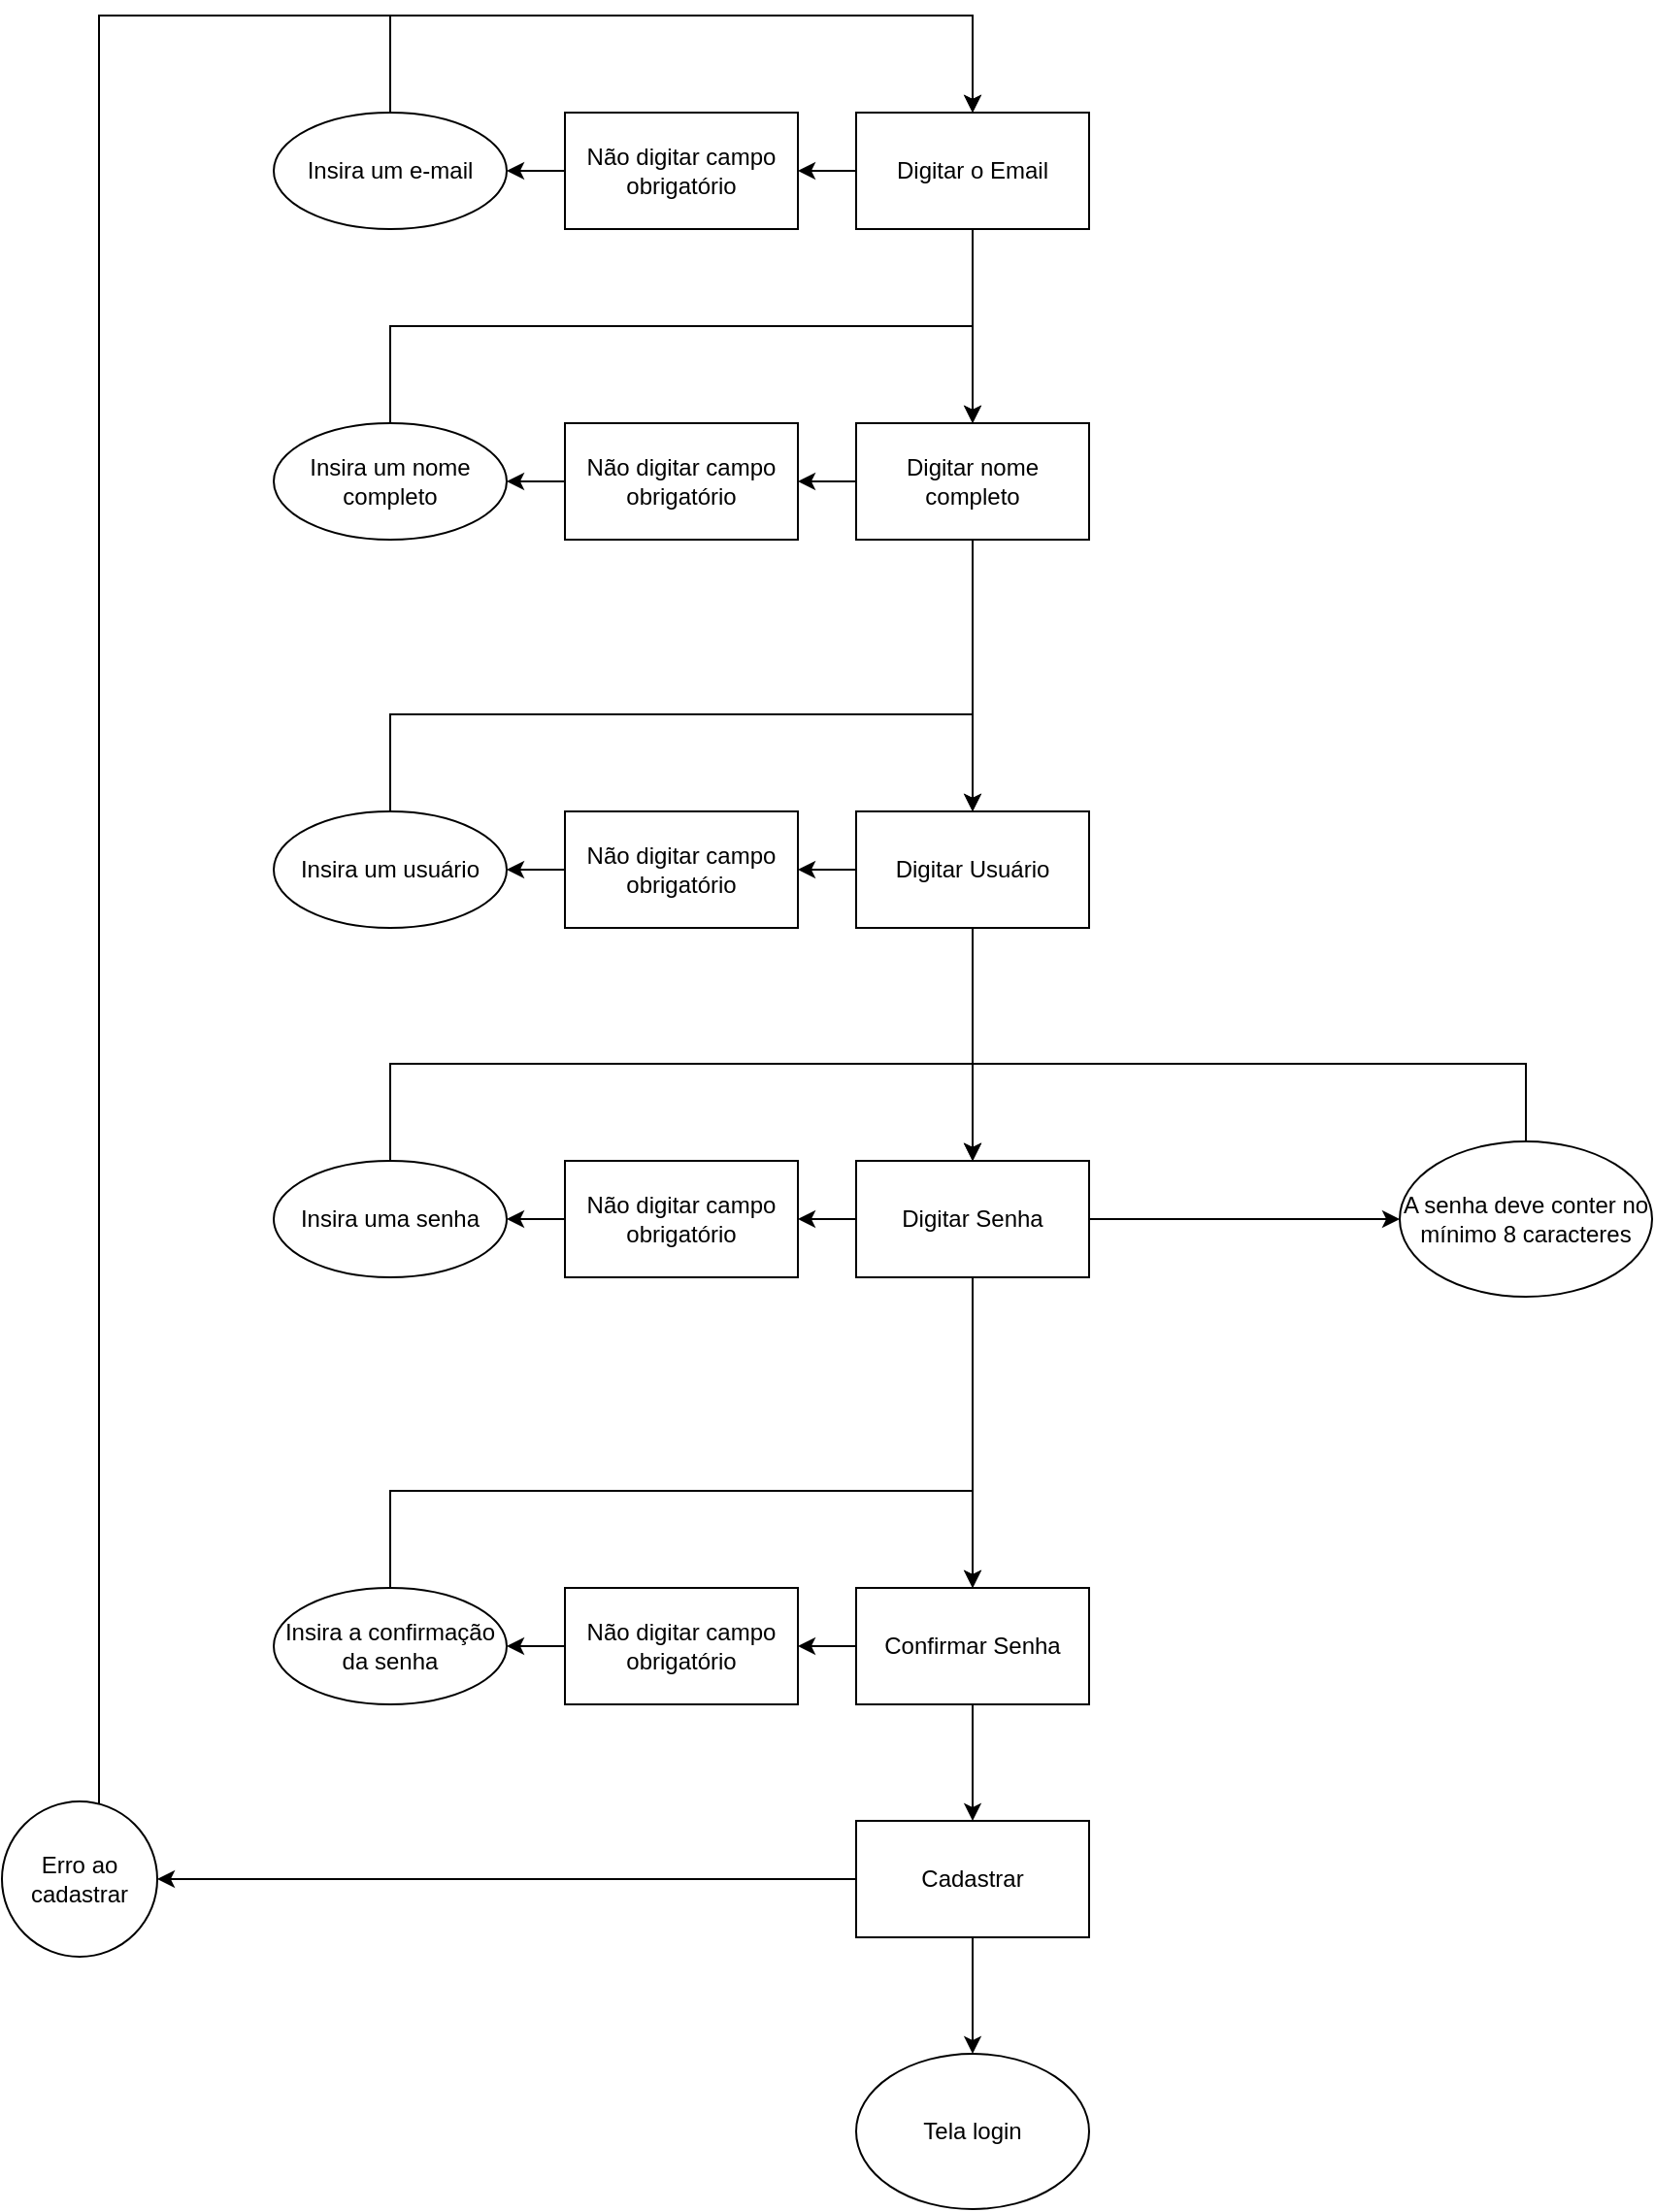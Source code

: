 <mxfile version="24.7.6">
  <diagram name="Página-1" id="m51AZlesysTWS4gtmlsb">
    <mxGraphModel dx="2014" dy="638" grid="1" gridSize="10" guides="1" tooltips="1" connect="1" arrows="1" fold="1" page="1" pageScale="1" pageWidth="827" pageHeight="1169" math="0" shadow="0">
      <root>
        <mxCell id="0" />
        <mxCell id="1" parent="0" />
        <mxCell id="4Ot2-EcF4Pjps9G5-t95-6" style="edgeStyle=orthogonalEdgeStyle;rounded=0;orthogonalLoop=1;jettySize=auto;html=1;" parent="1" source="4Ot2-EcF4Pjps9G5-t95-1" target="4Ot2-EcF4Pjps9G5-t95-2" edge="1">
          <mxGeometry relative="1" as="geometry" />
        </mxCell>
        <mxCell id="9suPyyE1rasKGQ6SKx1s-49" value="" style="edgeStyle=orthogonalEdgeStyle;rounded=0;orthogonalLoop=1;jettySize=auto;html=1;" edge="1" parent="1" source="4Ot2-EcF4Pjps9G5-t95-1" target="9suPyyE1rasKGQ6SKx1s-48">
          <mxGeometry relative="1" as="geometry" />
        </mxCell>
        <mxCell id="4Ot2-EcF4Pjps9G5-t95-1" value="Digitar o Email" style="rounded=0;whiteSpace=wrap;html=1;" parent="1" vertex="1">
          <mxGeometry x="-40" y="60" width="120" height="60" as="geometry" />
        </mxCell>
        <mxCell id="4Ot2-EcF4Pjps9G5-t95-7" style="edgeStyle=orthogonalEdgeStyle;rounded=0;orthogonalLoop=1;jettySize=auto;html=1;" parent="1" source="4Ot2-EcF4Pjps9G5-t95-2" target="4Ot2-EcF4Pjps9G5-t95-5" edge="1">
          <mxGeometry relative="1" as="geometry" />
        </mxCell>
        <mxCell id="9suPyyE1rasKGQ6SKx1s-46" style="edgeStyle=orthogonalEdgeStyle;rounded=0;orthogonalLoop=1;jettySize=auto;html=1;" edge="1" parent="1" source="4Ot2-EcF4Pjps9G5-t95-2" target="9suPyyE1rasKGQ6SKx1s-45">
          <mxGeometry relative="1" as="geometry" />
        </mxCell>
        <mxCell id="4Ot2-EcF4Pjps9G5-t95-2" value="Digitar nome completo" style="rounded=0;whiteSpace=wrap;html=1;" parent="1" vertex="1">
          <mxGeometry x="-40" y="220" width="120" height="60" as="geometry" />
        </mxCell>
        <mxCell id="4Ot2-EcF4Pjps9G5-t95-9" style="edgeStyle=orthogonalEdgeStyle;rounded=0;orthogonalLoop=1;jettySize=auto;html=1;" parent="1" source="4Ot2-EcF4Pjps9G5-t95-3" target="4Ot2-EcF4Pjps9G5-t95-4" edge="1">
          <mxGeometry relative="1" as="geometry" />
        </mxCell>
        <mxCell id="9suPyyE1rasKGQ6SKx1s-31" value="" style="edgeStyle=orthogonalEdgeStyle;rounded=0;orthogonalLoop=1;jettySize=auto;html=1;" edge="1" parent="1" source="4Ot2-EcF4Pjps9G5-t95-3" target="9suPyyE1rasKGQ6SKx1s-30">
          <mxGeometry relative="1" as="geometry" />
        </mxCell>
        <mxCell id="9suPyyE1rasKGQ6SKx1s-40" style="edgeStyle=orthogonalEdgeStyle;rounded=0;orthogonalLoop=1;jettySize=auto;html=1;" edge="1" parent="1" source="4Ot2-EcF4Pjps9G5-t95-3" target="9suPyyE1rasKGQ6SKx1s-39">
          <mxGeometry relative="1" as="geometry" />
        </mxCell>
        <mxCell id="4Ot2-EcF4Pjps9G5-t95-3" value="Digitar Senha" style="rounded=0;whiteSpace=wrap;html=1;" parent="1" vertex="1">
          <mxGeometry x="-40" y="600" width="120" height="60" as="geometry" />
        </mxCell>
        <mxCell id="9suPyyE1rasKGQ6SKx1s-24" value="" style="edgeStyle=orthogonalEdgeStyle;rounded=0;orthogonalLoop=1;jettySize=auto;html=1;" edge="1" parent="1" source="4Ot2-EcF4Pjps9G5-t95-4" target="9suPyyE1rasKGQ6SKx1s-23">
          <mxGeometry relative="1" as="geometry" />
        </mxCell>
        <mxCell id="9suPyyE1rasKGQ6SKx1s-37" value="" style="edgeStyle=orthogonalEdgeStyle;rounded=0;orthogonalLoop=1;jettySize=auto;html=1;" edge="1" parent="1" source="4Ot2-EcF4Pjps9G5-t95-4" target="9suPyyE1rasKGQ6SKx1s-36">
          <mxGeometry relative="1" as="geometry" />
        </mxCell>
        <mxCell id="4Ot2-EcF4Pjps9G5-t95-4" value="Confirmar Senha" style="rounded=0;whiteSpace=wrap;html=1;" parent="1" vertex="1">
          <mxGeometry x="-40" y="820" width="120" height="60" as="geometry" />
        </mxCell>
        <mxCell id="4Ot2-EcF4Pjps9G5-t95-8" style="edgeStyle=orthogonalEdgeStyle;rounded=0;orthogonalLoop=1;jettySize=auto;html=1;" parent="1" source="4Ot2-EcF4Pjps9G5-t95-5" target="4Ot2-EcF4Pjps9G5-t95-3" edge="1">
          <mxGeometry relative="1" as="geometry" />
        </mxCell>
        <mxCell id="9suPyyE1rasKGQ6SKx1s-43" style="edgeStyle=orthogonalEdgeStyle;rounded=0;orthogonalLoop=1;jettySize=auto;html=1;" edge="1" parent="1" source="4Ot2-EcF4Pjps9G5-t95-5" target="9suPyyE1rasKGQ6SKx1s-42">
          <mxGeometry relative="1" as="geometry" />
        </mxCell>
        <mxCell id="4Ot2-EcF4Pjps9G5-t95-5" value="Digitar Usuário" style="rounded=0;whiteSpace=wrap;html=1;" parent="1" vertex="1">
          <mxGeometry x="-40" y="420" width="120" height="60" as="geometry" />
        </mxCell>
        <mxCell id="4Ot2-EcF4Pjps9G5-t95-15" value="Tela login" style="ellipse;whiteSpace=wrap;html=1;rounded=0;" parent="1" vertex="1">
          <mxGeometry x="-40" y="1060" width="120" height="80" as="geometry" />
        </mxCell>
        <mxCell id="9suPyyE1rasKGQ6SKx1s-4" style="edgeStyle=orthogonalEdgeStyle;rounded=0;orthogonalLoop=1;jettySize=auto;html=1;entryX=0.5;entryY=0;entryDx=0;entryDy=0;" edge="1" parent="1" source="9suPyyE1rasKGQ6SKx1s-1" target="4Ot2-EcF4Pjps9G5-t95-1">
          <mxGeometry relative="1" as="geometry">
            <Array as="points">
              <mxPoint x="-280" y="10" />
              <mxPoint x="20" y="10" />
            </Array>
          </mxGeometry>
        </mxCell>
        <mxCell id="9suPyyE1rasKGQ6SKx1s-1" value="Insira um e-mail" style="ellipse;whiteSpace=wrap;html=1;" vertex="1" parent="1">
          <mxGeometry x="-340" y="60" width="120" height="60" as="geometry" />
        </mxCell>
        <mxCell id="9suPyyE1rasKGQ6SKx1s-9" style="edgeStyle=orthogonalEdgeStyle;rounded=0;orthogonalLoop=1;jettySize=auto;html=1;entryX=0.5;entryY=0;entryDx=0;entryDy=0;" edge="1" parent="1" source="9suPyyE1rasKGQ6SKx1s-5" target="4Ot2-EcF4Pjps9G5-t95-2">
          <mxGeometry relative="1" as="geometry">
            <Array as="points">
              <mxPoint x="-280" y="170" />
              <mxPoint x="20" y="170" />
            </Array>
          </mxGeometry>
        </mxCell>
        <mxCell id="9suPyyE1rasKGQ6SKx1s-5" value="Insira um nome completo" style="ellipse;whiteSpace=wrap;html=1;" vertex="1" parent="1">
          <mxGeometry x="-340" y="220" width="120" height="60" as="geometry" />
        </mxCell>
        <mxCell id="9suPyyE1rasKGQ6SKx1s-13" style="edgeStyle=orthogonalEdgeStyle;rounded=0;orthogonalLoop=1;jettySize=auto;html=1;entryX=0.5;entryY=0;entryDx=0;entryDy=0;" edge="1" parent="1" source="9suPyyE1rasKGQ6SKx1s-14">
          <mxGeometry relative="1" as="geometry">
            <mxPoint x="20" y="420" as="targetPoint" />
            <Array as="points">
              <mxPoint x="-280" y="370" />
              <mxPoint x="20" y="370" />
            </Array>
          </mxGeometry>
        </mxCell>
        <mxCell id="9suPyyE1rasKGQ6SKx1s-14" value="Insira um usuário" style="ellipse;whiteSpace=wrap;html=1;" vertex="1" parent="1">
          <mxGeometry x="-340" y="420" width="120" height="60" as="geometry" />
        </mxCell>
        <mxCell id="9suPyyE1rasKGQ6SKx1s-17" style="edgeStyle=orthogonalEdgeStyle;rounded=0;orthogonalLoop=1;jettySize=auto;html=1;entryX=0.5;entryY=0;entryDx=0;entryDy=0;" edge="1" parent="1" source="9suPyyE1rasKGQ6SKx1s-18">
          <mxGeometry relative="1" as="geometry">
            <mxPoint x="20" y="600" as="targetPoint" />
            <Array as="points">
              <mxPoint x="-280" y="550" />
              <mxPoint x="20" y="550" />
            </Array>
          </mxGeometry>
        </mxCell>
        <mxCell id="9suPyyE1rasKGQ6SKx1s-18" value="Insira uma senha" style="ellipse;whiteSpace=wrap;html=1;" vertex="1" parent="1">
          <mxGeometry x="-340" y="600" width="120" height="60" as="geometry" />
        </mxCell>
        <mxCell id="9suPyyE1rasKGQ6SKx1s-21" style="edgeStyle=orthogonalEdgeStyle;rounded=0;orthogonalLoop=1;jettySize=auto;html=1;entryX=0.5;entryY=0;entryDx=0;entryDy=0;" edge="1" parent="1" source="9suPyyE1rasKGQ6SKx1s-22">
          <mxGeometry relative="1" as="geometry">
            <mxPoint x="20" y="820" as="targetPoint" />
            <Array as="points">
              <mxPoint x="-280" y="770" />
              <mxPoint x="20" y="770" />
            </Array>
          </mxGeometry>
        </mxCell>
        <mxCell id="9suPyyE1rasKGQ6SKx1s-22" value="Insira a confirmação da senha" style="ellipse;whiteSpace=wrap;html=1;" vertex="1" parent="1">
          <mxGeometry x="-340" y="820" width="120" height="60" as="geometry" />
        </mxCell>
        <mxCell id="9suPyyE1rasKGQ6SKx1s-25" value="" style="edgeStyle=orthogonalEdgeStyle;rounded=0;orthogonalLoop=1;jettySize=auto;html=1;" edge="1" parent="1" source="9suPyyE1rasKGQ6SKx1s-23" target="4Ot2-EcF4Pjps9G5-t95-15">
          <mxGeometry relative="1" as="geometry" />
        </mxCell>
        <mxCell id="9suPyyE1rasKGQ6SKx1s-29" value="" style="edgeStyle=orthogonalEdgeStyle;rounded=0;orthogonalLoop=1;jettySize=auto;html=1;" edge="1" parent="1" source="9suPyyE1rasKGQ6SKx1s-23" target="9suPyyE1rasKGQ6SKx1s-28">
          <mxGeometry relative="1" as="geometry" />
        </mxCell>
        <mxCell id="9suPyyE1rasKGQ6SKx1s-23" value="Cadastrar" style="rounded=0;whiteSpace=wrap;html=1;" vertex="1" parent="1">
          <mxGeometry x="-40" y="940" width="120" height="60" as="geometry" />
        </mxCell>
        <mxCell id="9suPyyE1rasKGQ6SKx1s-34" style="edgeStyle=orthogonalEdgeStyle;rounded=0;orthogonalLoop=1;jettySize=auto;html=1;entryX=0.5;entryY=0;entryDx=0;entryDy=0;" edge="1" parent="1" source="9suPyyE1rasKGQ6SKx1s-28" target="4Ot2-EcF4Pjps9G5-t95-1">
          <mxGeometry relative="1" as="geometry">
            <Array as="points">
              <mxPoint x="-430" y="10" />
              <mxPoint x="20" y="10" />
            </Array>
          </mxGeometry>
        </mxCell>
        <mxCell id="9suPyyE1rasKGQ6SKx1s-28" value="Erro ao cadastrar" style="ellipse;whiteSpace=wrap;html=1;rounded=0;" vertex="1" parent="1">
          <mxGeometry x="-480" y="930" width="80" height="80" as="geometry" />
        </mxCell>
        <mxCell id="9suPyyE1rasKGQ6SKx1s-35" style="edgeStyle=orthogonalEdgeStyle;rounded=0;orthogonalLoop=1;jettySize=auto;html=1;entryX=0.5;entryY=0;entryDx=0;entryDy=0;" edge="1" parent="1" source="9suPyyE1rasKGQ6SKx1s-30" target="4Ot2-EcF4Pjps9G5-t95-3">
          <mxGeometry relative="1" as="geometry">
            <mxPoint x="20" y="550" as="targetPoint" />
            <Array as="points">
              <mxPoint x="305" y="550" />
              <mxPoint x="20" y="550" />
            </Array>
          </mxGeometry>
        </mxCell>
        <mxCell id="9suPyyE1rasKGQ6SKx1s-30" value="A senha deve conter no mínimo 8 caracteres" style="ellipse;whiteSpace=wrap;html=1;rounded=0;" vertex="1" parent="1">
          <mxGeometry x="240" y="590" width="130" height="80" as="geometry" />
        </mxCell>
        <mxCell id="9suPyyE1rasKGQ6SKx1s-38" style="edgeStyle=orthogonalEdgeStyle;rounded=0;orthogonalLoop=1;jettySize=auto;html=1;" edge="1" parent="1" source="9suPyyE1rasKGQ6SKx1s-36" target="9suPyyE1rasKGQ6SKx1s-22">
          <mxGeometry relative="1" as="geometry" />
        </mxCell>
        <mxCell id="9suPyyE1rasKGQ6SKx1s-36" value="Não digitar campo obrigatório" style="rounded=0;whiteSpace=wrap;html=1;" vertex="1" parent="1">
          <mxGeometry x="-190" y="820" width="120" height="60" as="geometry" />
        </mxCell>
        <mxCell id="9suPyyE1rasKGQ6SKx1s-41" style="edgeStyle=orthogonalEdgeStyle;rounded=0;orthogonalLoop=1;jettySize=auto;html=1;entryX=1;entryY=0.5;entryDx=0;entryDy=0;" edge="1" parent="1" source="9suPyyE1rasKGQ6SKx1s-39" target="9suPyyE1rasKGQ6SKx1s-18">
          <mxGeometry relative="1" as="geometry" />
        </mxCell>
        <mxCell id="9suPyyE1rasKGQ6SKx1s-39" value="Não digitar campo obrigatório" style="rounded=0;whiteSpace=wrap;html=1;" vertex="1" parent="1">
          <mxGeometry x="-190" y="600" width="120" height="60" as="geometry" />
        </mxCell>
        <mxCell id="9suPyyE1rasKGQ6SKx1s-44" style="edgeStyle=orthogonalEdgeStyle;rounded=0;orthogonalLoop=1;jettySize=auto;html=1;" edge="1" parent="1" source="9suPyyE1rasKGQ6SKx1s-42" target="9suPyyE1rasKGQ6SKx1s-14">
          <mxGeometry relative="1" as="geometry" />
        </mxCell>
        <mxCell id="9suPyyE1rasKGQ6SKx1s-42" value="Não digitar campo obrigatório" style="rounded=0;whiteSpace=wrap;html=1;" vertex="1" parent="1">
          <mxGeometry x="-190" y="420" width="120" height="60" as="geometry" />
        </mxCell>
        <mxCell id="9suPyyE1rasKGQ6SKx1s-47" value="" style="edgeStyle=orthogonalEdgeStyle;rounded=0;orthogonalLoop=1;jettySize=auto;html=1;" edge="1" parent="1" source="9suPyyE1rasKGQ6SKx1s-45" target="9suPyyE1rasKGQ6SKx1s-5">
          <mxGeometry relative="1" as="geometry" />
        </mxCell>
        <mxCell id="9suPyyE1rasKGQ6SKx1s-45" value="Não digitar campo obrigatório" style="rounded=0;whiteSpace=wrap;html=1;" vertex="1" parent="1">
          <mxGeometry x="-190" y="220" width="120" height="60" as="geometry" />
        </mxCell>
        <mxCell id="9suPyyE1rasKGQ6SKx1s-50" value="" style="edgeStyle=orthogonalEdgeStyle;rounded=0;orthogonalLoop=1;jettySize=auto;html=1;" edge="1" parent="1" source="9suPyyE1rasKGQ6SKx1s-48" target="9suPyyE1rasKGQ6SKx1s-1">
          <mxGeometry relative="1" as="geometry" />
        </mxCell>
        <mxCell id="9suPyyE1rasKGQ6SKx1s-48" value="Não digitar campo obrigatório" style="rounded=0;whiteSpace=wrap;html=1;" vertex="1" parent="1">
          <mxGeometry x="-190" y="60" width="120" height="60" as="geometry" />
        </mxCell>
      </root>
    </mxGraphModel>
  </diagram>
</mxfile>
